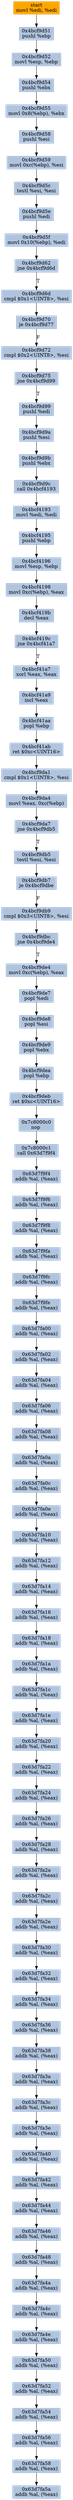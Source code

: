 digraph G {
node[shape=rectangle,style=filled,fillcolor=lightsteelblue,color=lightsteelblue]
bgcolor="transparent"
a0x4bcf9d4fmovl_edi_edi[label="start\nmovl %edi, %edi",color="lightgrey",fillcolor="orange"];
a0x4bcf9d51pushl_ebp[label="0x4bcf9d51\npushl %ebp"];
a0x4bcf9d52movl_esp_ebp[label="0x4bcf9d52\nmovl %esp, %ebp"];
a0x4bcf9d54pushl_ebx[label="0x4bcf9d54\npushl %ebx"];
a0x4bcf9d55movl_0x8ebp__ebx[label="0x4bcf9d55\nmovl 0x8(%ebp), %ebx"];
a0x4bcf9d58pushl_esi[label="0x4bcf9d58\npushl %esi"];
a0x4bcf9d59movl_0xcebp__esi[label="0x4bcf9d59\nmovl 0xc(%ebp), %esi"];
a0x4bcf9d5ctestl_esi_esi[label="0x4bcf9d5c\ntestl %esi, %esi"];
a0x4bcf9d5epushl_edi[label="0x4bcf9d5e\npushl %edi"];
a0x4bcf9d5fmovl_0x10ebp__edi[label="0x4bcf9d5f\nmovl 0x10(%ebp), %edi"];
a0x4bcf9d62jne_0x4bcf9d6d[label="0x4bcf9d62\njne 0x4bcf9d6d"];
a0x4bcf9d6dcmpl_0x1UINT8_esi[label="0x4bcf9d6d\ncmpl $0x1<UINT8>, %esi"];
a0x4bcf9d70je_0x4bcf9d77[label="0x4bcf9d70\nje 0x4bcf9d77"];
a0x4bcf9d72cmpl_0x2UINT8_esi[label="0x4bcf9d72\ncmpl $0x2<UINT8>, %esi"];
a0x4bcf9d75jne_0x4bcf9d99[label="0x4bcf9d75\njne 0x4bcf9d99"];
a0x4bcf9d99pushl_edi[label="0x4bcf9d99\npushl %edi"];
a0x4bcf9d9apushl_esi[label="0x4bcf9d9a\npushl %esi"];
a0x4bcf9d9bpushl_ebx[label="0x4bcf9d9b\npushl %ebx"];
a0x4bcf9d9ccall_0x4bcf4193[label="0x4bcf9d9c\ncall 0x4bcf4193"];
a0x4bcf4193movl_edi_edi[label="0x4bcf4193\nmovl %edi, %edi"];
a0x4bcf4195pushl_ebp[label="0x4bcf4195\npushl %ebp"];
a0x4bcf4196movl_esp_ebp[label="0x4bcf4196\nmovl %esp, %ebp"];
a0x4bcf4198movl_0xcebp__eax[label="0x4bcf4198\nmovl 0xc(%ebp), %eax"];
a0x4bcf419bdecl_eax[label="0x4bcf419b\ndecl %eax"];
a0x4bcf419cjne_0x4bcf41a7[label="0x4bcf419c\njne 0x4bcf41a7"];
a0x4bcf41a7xorl_eax_eax[label="0x4bcf41a7\nxorl %eax, %eax"];
a0x4bcf41a9incl_eax[label="0x4bcf41a9\nincl %eax"];
a0x4bcf41aapopl_ebp[label="0x4bcf41aa\npopl %ebp"];
a0x4bcf41abret_0xcUINT16[label="0x4bcf41ab\nret $0xc<UINT16>"];
a0x4bcf9da1cmpl_0x1UINT8_esi[label="0x4bcf9da1\ncmpl $0x1<UINT8>, %esi"];
a0x4bcf9da4movl_eax_0xcebp_[label="0x4bcf9da4\nmovl %eax, 0xc(%ebp)"];
a0x4bcf9da7jne_0x4bcf9db5[label="0x4bcf9da7\njne 0x4bcf9db5"];
a0x4bcf9db5testl_esi_esi[label="0x4bcf9db5\ntestl %esi, %esi"];
a0x4bcf9db7je_0x4bcf9dbe[label="0x4bcf9db7\nje 0x4bcf9dbe"];
a0x4bcf9db9cmpl_0x3UINT8_esi[label="0x4bcf9db9\ncmpl $0x3<UINT8>, %esi"];
a0x4bcf9dbcjne_0x4bcf9de4[label="0x4bcf9dbc\njne 0x4bcf9de4"];
a0x4bcf9de4movl_0xcebp__eax[label="0x4bcf9de4\nmovl 0xc(%ebp), %eax"];
a0x4bcf9de7popl_edi[label="0x4bcf9de7\npopl %edi"];
a0x4bcf9de8popl_esi[label="0x4bcf9de8\npopl %esi"];
a0x4bcf9de9popl_ebx[label="0x4bcf9de9\npopl %ebx"];
a0x4bcf9deapopl_ebp[label="0x4bcf9dea\npopl %ebp"];
a0x4bcf9debret_0xcUINT16[label="0x4bcf9deb\nret $0xc<UINT16>"];
a0x7c8000c0nop_[label="0x7c8000c0\nnop "];
a0x7c8000c1call_0x63d7f9f4[label="0x7c8000c1\ncall 0x63d7f9f4"];
a0x63d7f9f4addb_al_eax_[label="0x63d7f9f4\naddb %al, (%eax)"];
a0x63d7f9f6addb_al_eax_[label="0x63d7f9f6\naddb %al, (%eax)"];
a0x63d7f9f8addb_al_eax_[label="0x63d7f9f8\naddb %al, (%eax)"];
a0x63d7f9faaddb_al_eax_[label="0x63d7f9fa\naddb %al, (%eax)"];
a0x63d7f9fcaddb_al_eax_[label="0x63d7f9fc\naddb %al, (%eax)"];
a0x63d7f9feaddb_al_eax_[label="0x63d7f9fe\naddb %al, (%eax)"];
a0x63d7fa00addb_al_eax_[label="0x63d7fa00\naddb %al, (%eax)"];
a0x63d7fa02addb_al_eax_[label="0x63d7fa02\naddb %al, (%eax)"];
a0x63d7fa04addb_al_eax_[label="0x63d7fa04\naddb %al, (%eax)"];
a0x63d7fa06addb_al_eax_[label="0x63d7fa06\naddb %al, (%eax)"];
a0x63d7fa08addb_al_eax_[label="0x63d7fa08\naddb %al, (%eax)"];
a0x63d7fa0aaddb_al_eax_[label="0x63d7fa0a\naddb %al, (%eax)"];
a0x63d7fa0caddb_al_eax_[label="0x63d7fa0c\naddb %al, (%eax)"];
a0x63d7fa0eaddb_al_eax_[label="0x63d7fa0e\naddb %al, (%eax)"];
a0x63d7fa10addb_al_eax_[label="0x63d7fa10\naddb %al, (%eax)"];
a0x63d7fa12addb_al_eax_[label="0x63d7fa12\naddb %al, (%eax)"];
a0x63d7fa14addb_al_eax_[label="0x63d7fa14\naddb %al, (%eax)"];
a0x63d7fa16addb_al_eax_[label="0x63d7fa16\naddb %al, (%eax)"];
a0x63d7fa18addb_al_eax_[label="0x63d7fa18\naddb %al, (%eax)"];
a0x63d7fa1aaddb_al_eax_[label="0x63d7fa1a\naddb %al, (%eax)"];
a0x63d7fa1caddb_al_eax_[label="0x63d7fa1c\naddb %al, (%eax)"];
a0x63d7fa1eaddb_al_eax_[label="0x63d7fa1e\naddb %al, (%eax)"];
a0x63d7fa20addb_al_eax_[label="0x63d7fa20\naddb %al, (%eax)"];
a0x63d7fa22addb_al_eax_[label="0x63d7fa22\naddb %al, (%eax)"];
a0x63d7fa24addb_al_eax_[label="0x63d7fa24\naddb %al, (%eax)"];
a0x63d7fa26addb_al_eax_[label="0x63d7fa26\naddb %al, (%eax)"];
a0x63d7fa28addb_al_eax_[label="0x63d7fa28\naddb %al, (%eax)"];
a0x63d7fa2aaddb_al_eax_[label="0x63d7fa2a\naddb %al, (%eax)"];
a0x63d7fa2caddb_al_eax_[label="0x63d7fa2c\naddb %al, (%eax)"];
a0x63d7fa2eaddb_al_eax_[label="0x63d7fa2e\naddb %al, (%eax)"];
a0x63d7fa30addb_al_eax_[label="0x63d7fa30\naddb %al, (%eax)"];
a0x63d7fa32addb_al_eax_[label="0x63d7fa32\naddb %al, (%eax)"];
a0x63d7fa34addb_al_eax_[label="0x63d7fa34\naddb %al, (%eax)"];
a0x63d7fa36addb_al_eax_[label="0x63d7fa36\naddb %al, (%eax)"];
a0x63d7fa38addb_al_eax_[label="0x63d7fa38\naddb %al, (%eax)"];
a0x63d7fa3aaddb_al_eax_[label="0x63d7fa3a\naddb %al, (%eax)"];
a0x63d7fa3caddb_al_eax_[label="0x63d7fa3c\naddb %al, (%eax)"];
a0x63d7fa3eaddb_al_eax_[label="0x63d7fa3e\naddb %al, (%eax)"];
a0x63d7fa40addb_al_eax_[label="0x63d7fa40\naddb %al, (%eax)"];
a0x63d7fa42addb_al_eax_[label="0x63d7fa42\naddb %al, (%eax)"];
a0x63d7fa44addb_al_eax_[label="0x63d7fa44\naddb %al, (%eax)"];
a0x63d7fa46addb_al_eax_[label="0x63d7fa46\naddb %al, (%eax)"];
a0x63d7fa48addb_al_eax_[label="0x63d7fa48\naddb %al, (%eax)"];
a0x63d7fa4aaddb_al_eax_[label="0x63d7fa4a\naddb %al, (%eax)"];
a0x63d7fa4caddb_al_eax_[label="0x63d7fa4c\naddb %al, (%eax)"];
a0x63d7fa4eaddb_al_eax_[label="0x63d7fa4e\naddb %al, (%eax)"];
a0x63d7fa50addb_al_eax_[label="0x63d7fa50\naddb %al, (%eax)"];
a0x63d7fa52addb_al_eax_[label="0x63d7fa52\naddb %al, (%eax)"];
a0x63d7fa54addb_al_eax_[label="0x63d7fa54\naddb %al, (%eax)"];
a0x63d7fa56addb_al_eax_[label="0x63d7fa56\naddb %al, (%eax)"];
a0x63d7fa58addb_al_eax_[label="0x63d7fa58\naddb %al, (%eax)"];
a0x63d7fa5aaddb_al_eax_[label="0x63d7fa5a\naddb %al, (%eax)"];
a0x4bcf9d4fmovl_edi_edi -> a0x4bcf9d51pushl_ebp [color="#000000"];
a0x4bcf9d51pushl_ebp -> a0x4bcf9d52movl_esp_ebp [color="#000000"];
a0x4bcf9d52movl_esp_ebp -> a0x4bcf9d54pushl_ebx [color="#000000"];
a0x4bcf9d54pushl_ebx -> a0x4bcf9d55movl_0x8ebp__ebx [color="#000000"];
a0x4bcf9d55movl_0x8ebp__ebx -> a0x4bcf9d58pushl_esi [color="#000000"];
a0x4bcf9d58pushl_esi -> a0x4bcf9d59movl_0xcebp__esi [color="#000000"];
a0x4bcf9d59movl_0xcebp__esi -> a0x4bcf9d5ctestl_esi_esi [color="#000000"];
a0x4bcf9d5ctestl_esi_esi -> a0x4bcf9d5epushl_edi [color="#000000"];
a0x4bcf9d5epushl_edi -> a0x4bcf9d5fmovl_0x10ebp__edi [color="#000000"];
a0x4bcf9d5fmovl_0x10ebp__edi -> a0x4bcf9d62jne_0x4bcf9d6d [color="#000000"];
a0x4bcf9d62jne_0x4bcf9d6d -> a0x4bcf9d6dcmpl_0x1UINT8_esi [color="#000000",label="T"];
a0x4bcf9d6dcmpl_0x1UINT8_esi -> a0x4bcf9d70je_0x4bcf9d77 [color="#000000"];
a0x4bcf9d70je_0x4bcf9d77 -> a0x4bcf9d72cmpl_0x2UINT8_esi [color="#000000",label="F"];
a0x4bcf9d72cmpl_0x2UINT8_esi -> a0x4bcf9d75jne_0x4bcf9d99 [color="#000000"];
a0x4bcf9d75jne_0x4bcf9d99 -> a0x4bcf9d99pushl_edi [color="#000000",label="T"];
a0x4bcf9d99pushl_edi -> a0x4bcf9d9apushl_esi [color="#000000"];
a0x4bcf9d9apushl_esi -> a0x4bcf9d9bpushl_ebx [color="#000000"];
a0x4bcf9d9bpushl_ebx -> a0x4bcf9d9ccall_0x4bcf4193 [color="#000000"];
a0x4bcf9d9ccall_0x4bcf4193 -> a0x4bcf4193movl_edi_edi [color="#000000"];
a0x4bcf4193movl_edi_edi -> a0x4bcf4195pushl_ebp [color="#000000"];
a0x4bcf4195pushl_ebp -> a0x4bcf4196movl_esp_ebp [color="#000000"];
a0x4bcf4196movl_esp_ebp -> a0x4bcf4198movl_0xcebp__eax [color="#000000"];
a0x4bcf4198movl_0xcebp__eax -> a0x4bcf419bdecl_eax [color="#000000"];
a0x4bcf419bdecl_eax -> a0x4bcf419cjne_0x4bcf41a7 [color="#000000"];
a0x4bcf419cjne_0x4bcf41a7 -> a0x4bcf41a7xorl_eax_eax [color="#000000",label="T"];
a0x4bcf41a7xorl_eax_eax -> a0x4bcf41a9incl_eax [color="#000000"];
a0x4bcf41a9incl_eax -> a0x4bcf41aapopl_ebp [color="#000000"];
a0x4bcf41aapopl_ebp -> a0x4bcf41abret_0xcUINT16 [color="#000000"];
a0x4bcf41abret_0xcUINT16 -> a0x4bcf9da1cmpl_0x1UINT8_esi [color="#000000"];
a0x4bcf9da1cmpl_0x1UINT8_esi -> a0x4bcf9da4movl_eax_0xcebp_ [color="#000000"];
a0x4bcf9da4movl_eax_0xcebp_ -> a0x4bcf9da7jne_0x4bcf9db5 [color="#000000"];
a0x4bcf9da7jne_0x4bcf9db5 -> a0x4bcf9db5testl_esi_esi [color="#000000",label="T"];
a0x4bcf9db5testl_esi_esi -> a0x4bcf9db7je_0x4bcf9dbe [color="#000000"];
a0x4bcf9db7je_0x4bcf9dbe -> a0x4bcf9db9cmpl_0x3UINT8_esi [color="#000000",label="F"];
a0x4bcf9db9cmpl_0x3UINT8_esi -> a0x4bcf9dbcjne_0x4bcf9de4 [color="#000000"];
a0x4bcf9dbcjne_0x4bcf9de4 -> a0x4bcf9de4movl_0xcebp__eax [color="#000000",label="T"];
a0x4bcf9de4movl_0xcebp__eax -> a0x4bcf9de7popl_edi [color="#000000"];
a0x4bcf9de7popl_edi -> a0x4bcf9de8popl_esi [color="#000000"];
a0x4bcf9de8popl_esi -> a0x4bcf9de9popl_ebx [color="#000000"];
a0x4bcf9de9popl_ebx -> a0x4bcf9deapopl_ebp [color="#000000"];
a0x4bcf9deapopl_ebp -> a0x4bcf9debret_0xcUINT16 [color="#000000"];
a0x4bcf9debret_0xcUINT16 -> a0x7c8000c0nop_ [color="#000000"];
a0x7c8000c0nop_ -> a0x7c8000c1call_0x63d7f9f4 [color="#000000"];
a0x7c8000c1call_0x63d7f9f4 -> a0x63d7f9f4addb_al_eax_ [color="#000000"];
a0x63d7f9f4addb_al_eax_ -> a0x63d7f9f6addb_al_eax_ [color="#000000"];
a0x63d7f9f6addb_al_eax_ -> a0x63d7f9f8addb_al_eax_ [color="#000000"];
a0x63d7f9f8addb_al_eax_ -> a0x63d7f9faaddb_al_eax_ [color="#000000"];
a0x63d7f9faaddb_al_eax_ -> a0x63d7f9fcaddb_al_eax_ [color="#000000"];
a0x63d7f9fcaddb_al_eax_ -> a0x63d7f9feaddb_al_eax_ [color="#000000"];
a0x63d7f9feaddb_al_eax_ -> a0x63d7fa00addb_al_eax_ [color="#000000"];
a0x63d7fa00addb_al_eax_ -> a0x63d7fa02addb_al_eax_ [color="#000000"];
a0x63d7fa02addb_al_eax_ -> a0x63d7fa04addb_al_eax_ [color="#000000"];
a0x63d7fa04addb_al_eax_ -> a0x63d7fa06addb_al_eax_ [color="#000000"];
a0x63d7fa06addb_al_eax_ -> a0x63d7fa08addb_al_eax_ [color="#000000"];
a0x63d7fa08addb_al_eax_ -> a0x63d7fa0aaddb_al_eax_ [color="#000000"];
a0x63d7fa0aaddb_al_eax_ -> a0x63d7fa0caddb_al_eax_ [color="#000000"];
a0x63d7fa0caddb_al_eax_ -> a0x63d7fa0eaddb_al_eax_ [color="#000000"];
a0x63d7fa0eaddb_al_eax_ -> a0x63d7fa10addb_al_eax_ [color="#000000"];
a0x63d7fa10addb_al_eax_ -> a0x63d7fa12addb_al_eax_ [color="#000000"];
a0x63d7fa12addb_al_eax_ -> a0x63d7fa14addb_al_eax_ [color="#000000"];
a0x63d7fa14addb_al_eax_ -> a0x63d7fa16addb_al_eax_ [color="#000000"];
a0x63d7fa16addb_al_eax_ -> a0x63d7fa18addb_al_eax_ [color="#000000"];
a0x63d7fa18addb_al_eax_ -> a0x63d7fa1aaddb_al_eax_ [color="#000000"];
a0x63d7fa1aaddb_al_eax_ -> a0x63d7fa1caddb_al_eax_ [color="#000000"];
a0x63d7fa1caddb_al_eax_ -> a0x63d7fa1eaddb_al_eax_ [color="#000000"];
a0x63d7fa1eaddb_al_eax_ -> a0x63d7fa20addb_al_eax_ [color="#000000"];
a0x63d7fa20addb_al_eax_ -> a0x63d7fa22addb_al_eax_ [color="#000000"];
a0x63d7fa22addb_al_eax_ -> a0x63d7fa24addb_al_eax_ [color="#000000"];
a0x63d7fa24addb_al_eax_ -> a0x63d7fa26addb_al_eax_ [color="#000000"];
a0x63d7fa26addb_al_eax_ -> a0x63d7fa28addb_al_eax_ [color="#000000"];
a0x63d7fa28addb_al_eax_ -> a0x63d7fa2aaddb_al_eax_ [color="#000000"];
a0x63d7fa2aaddb_al_eax_ -> a0x63d7fa2caddb_al_eax_ [color="#000000"];
a0x63d7fa2caddb_al_eax_ -> a0x63d7fa2eaddb_al_eax_ [color="#000000"];
a0x63d7fa2eaddb_al_eax_ -> a0x63d7fa30addb_al_eax_ [color="#000000"];
a0x63d7fa30addb_al_eax_ -> a0x63d7fa32addb_al_eax_ [color="#000000"];
a0x63d7fa32addb_al_eax_ -> a0x63d7fa34addb_al_eax_ [color="#000000"];
a0x63d7fa34addb_al_eax_ -> a0x63d7fa36addb_al_eax_ [color="#000000"];
a0x63d7fa36addb_al_eax_ -> a0x63d7fa38addb_al_eax_ [color="#000000"];
a0x63d7fa38addb_al_eax_ -> a0x63d7fa3aaddb_al_eax_ [color="#000000"];
a0x63d7fa3aaddb_al_eax_ -> a0x63d7fa3caddb_al_eax_ [color="#000000"];
a0x63d7fa3caddb_al_eax_ -> a0x63d7fa3eaddb_al_eax_ [color="#000000"];
a0x63d7fa3eaddb_al_eax_ -> a0x63d7fa40addb_al_eax_ [color="#000000"];
a0x63d7fa40addb_al_eax_ -> a0x63d7fa42addb_al_eax_ [color="#000000"];
a0x63d7fa42addb_al_eax_ -> a0x63d7fa44addb_al_eax_ [color="#000000"];
a0x63d7fa44addb_al_eax_ -> a0x63d7fa46addb_al_eax_ [color="#000000"];
a0x63d7fa46addb_al_eax_ -> a0x63d7fa48addb_al_eax_ [color="#000000"];
a0x63d7fa48addb_al_eax_ -> a0x63d7fa4aaddb_al_eax_ [color="#000000"];
a0x63d7fa4aaddb_al_eax_ -> a0x63d7fa4caddb_al_eax_ [color="#000000"];
a0x63d7fa4caddb_al_eax_ -> a0x63d7fa4eaddb_al_eax_ [color="#000000"];
a0x63d7fa4eaddb_al_eax_ -> a0x63d7fa50addb_al_eax_ [color="#000000"];
a0x63d7fa50addb_al_eax_ -> a0x63d7fa52addb_al_eax_ [color="#000000"];
a0x63d7fa52addb_al_eax_ -> a0x63d7fa54addb_al_eax_ [color="#000000"];
a0x63d7fa54addb_al_eax_ -> a0x63d7fa56addb_al_eax_ [color="#000000"];
a0x63d7fa56addb_al_eax_ -> a0x63d7fa58addb_al_eax_ [color="#000000"];
a0x63d7fa58addb_al_eax_ -> a0x63d7fa5aaddb_al_eax_ [color="#000000"];
}
